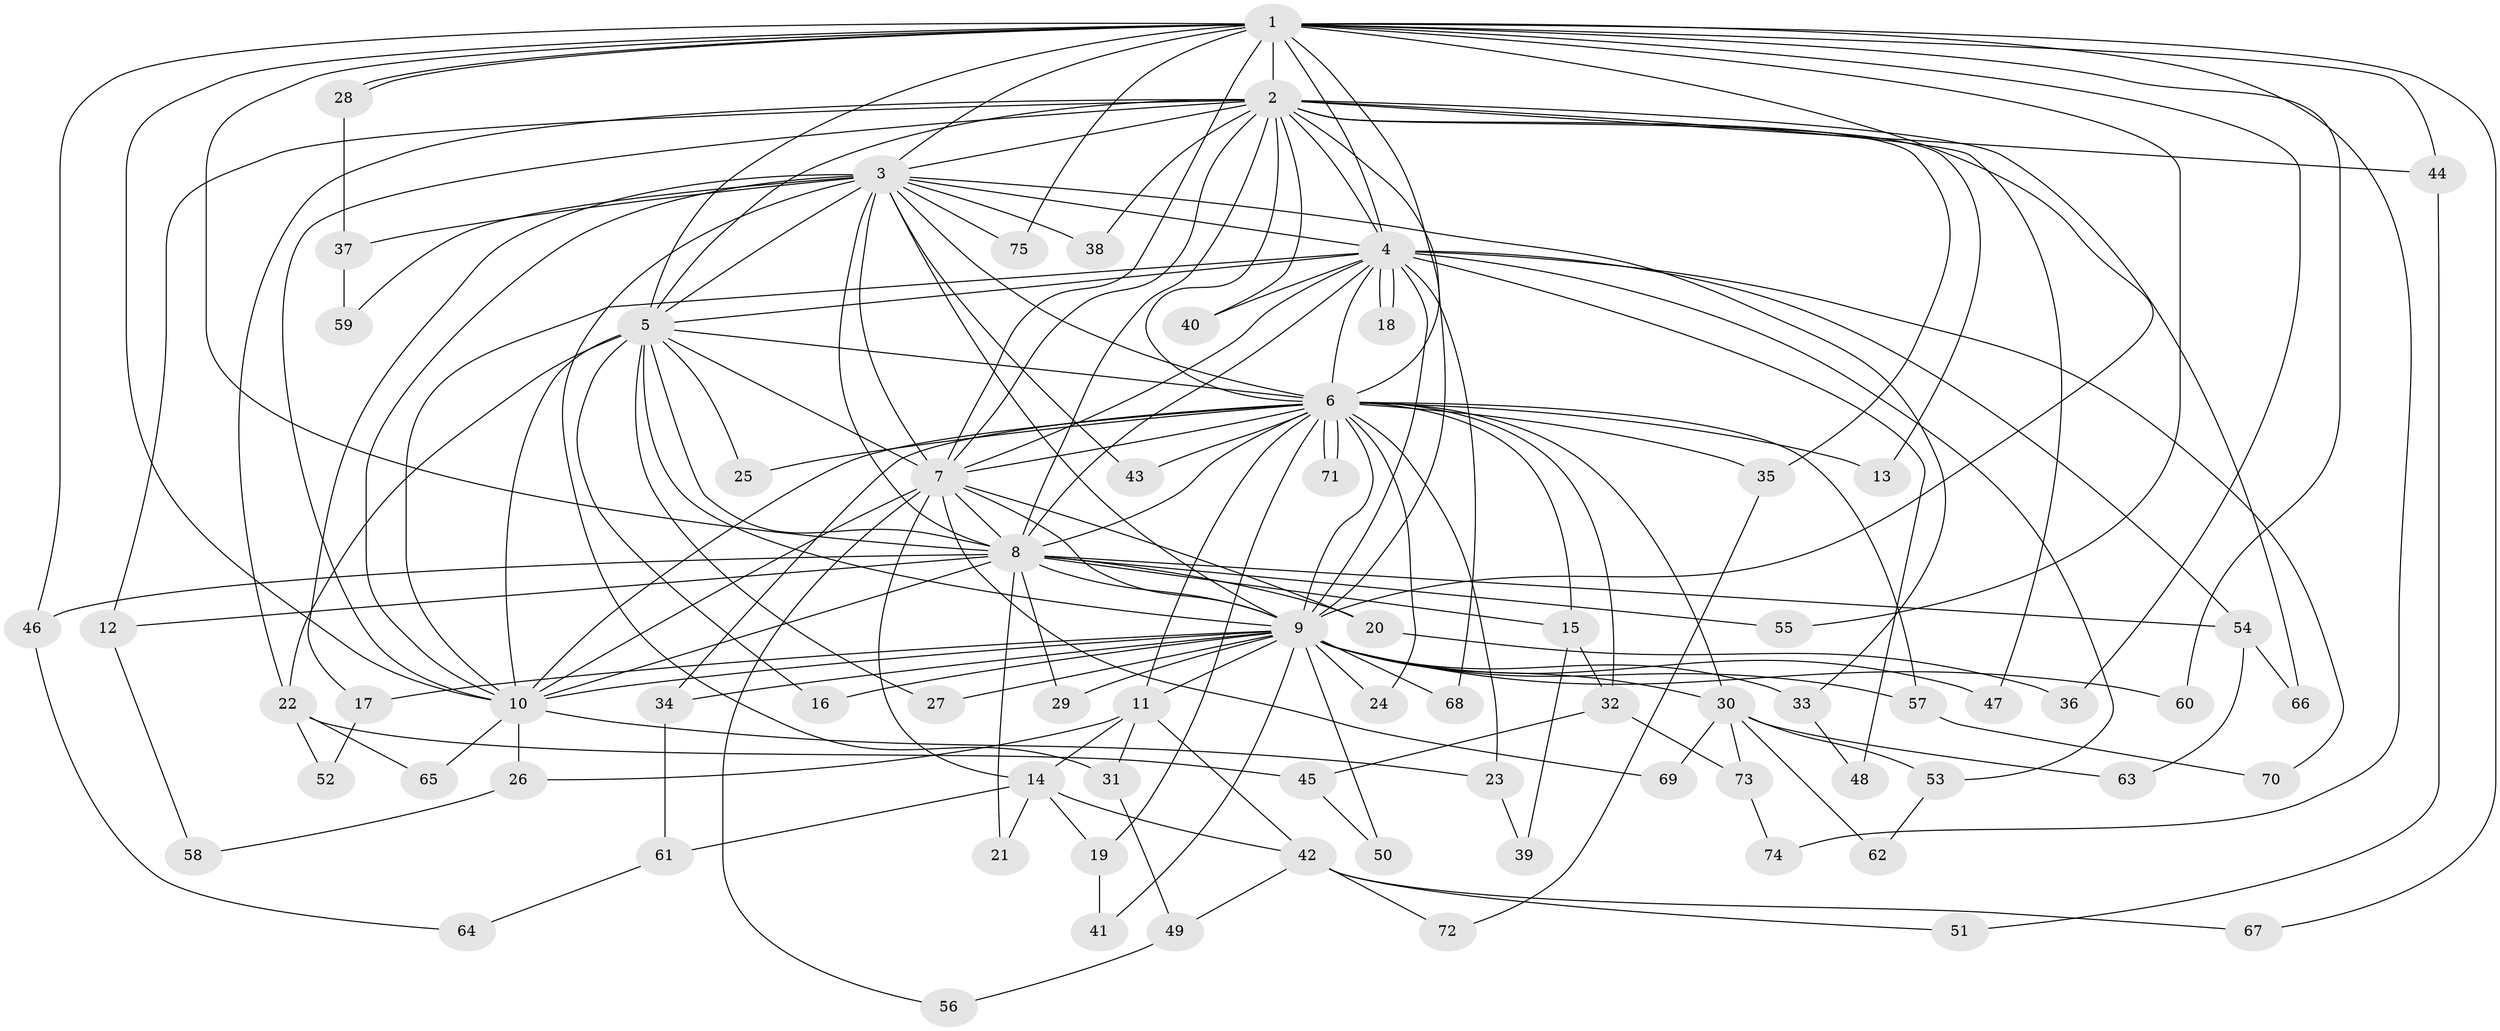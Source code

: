 // Generated by graph-tools (version 1.1) at 2025/11/02/27/25 16:11:02]
// undirected, 75 vertices, 175 edges
graph export_dot {
graph [start="1"]
  node [color=gray90,style=filled];
  1;
  2;
  3;
  4;
  5;
  6;
  7;
  8;
  9;
  10;
  11;
  12;
  13;
  14;
  15;
  16;
  17;
  18;
  19;
  20;
  21;
  22;
  23;
  24;
  25;
  26;
  27;
  28;
  29;
  30;
  31;
  32;
  33;
  34;
  35;
  36;
  37;
  38;
  39;
  40;
  41;
  42;
  43;
  44;
  45;
  46;
  47;
  48;
  49;
  50;
  51;
  52;
  53;
  54;
  55;
  56;
  57;
  58;
  59;
  60;
  61;
  62;
  63;
  64;
  65;
  66;
  67;
  68;
  69;
  70;
  71;
  72;
  73;
  74;
  75;
  1 -- 2;
  1 -- 3;
  1 -- 4;
  1 -- 5;
  1 -- 6;
  1 -- 7;
  1 -- 8;
  1 -- 9;
  1 -- 10;
  1 -- 28;
  1 -- 28;
  1 -- 36;
  1 -- 44;
  1 -- 46;
  1 -- 55;
  1 -- 60;
  1 -- 67;
  1 -- 74;
  1 -- 75;
  2 -- 3;
  2 -- 4;
  2 -- 5;
  2 -- 6;
  2 -- 7;
  2 -- 8;
  2 -- 9;
  2 -- 10;
  2 -- 12;
  2 -- 13;
  2 -- 22;
  2 -- 35;
  2 -- 38;
  2 -- 40;
  2 -- 44;
  2 -- 47;
  2 -- 66;
  3 -- 4;
  3 -- 5;
  3 -- 6;
  3 -- 7;
  3 -- 8;
  3 -- 9;
  3 -- 10;
  3 -- 17;
  3 -- 31;
  3 -- 33;
  3 -- 37;
  3 -- 38;
  3 -- 43;
  3 -- 59;
  3 -- 75;
  4 -- 5;
  4 -- 6;
  4 -- 7;
  4 -- 8;
  4 -- 9;
  4 -- 10;
  4 -- 18;
  4 -- 18;
  4 -- 40;
  4 -- 48;
  4 -- 53;
  4 -- 54;
  4 -- 68;
  4 -- 70;
  5 -- 6;
  5 -- 7;
  5 -- 8;
  5 -- 9;
  5 -- 10;
  5 -- 16;
  5 -- 22;
  5 -- 25;
  5 -- 27;
  6 -- 7;
  6 -- 8;
  6 -- 9;
  6 -- 10;
  6 -- 11;
  6 -- 13;
  6 -- 15;
  6 -- 19;
  6 -- 23;
  6 -- 24;
  6 -- 25;
  6 -- 30;
  6 -- 32;
  6 -- 34;
  6 -- 35;
  6 -- 43;
  6 -- 57;
  6 -- 71;
  6 -- 71;
  7 -- 8;
  7 -- 9;
  7 -- 10;
  7 -- 14;
  7 -- 20;
  7 -- 56;
  7 -- 69;
  8 -- 9;
  8 -- 10;
  8 -- 12;
  8 -- 15;
  8 -- 20;
  8 -- 21;
  8 -- 29;
  8 -- 46;
  8 -- 54;
  8 -- 55;
  9 -- 10;
  9 -- 11;
  9 -- 16;
  9 -- 17;
  9 -- 24;
  9 -- 27;
  9 -- 29;
  9 -- 30;
  9 -- 33;
  9 -- 34;
  9 -- 41;
  9 -- 47;
  9 -- 50;
  9 -- 57;
  9 -- 60;
  9 -- 68;
  10 -- 23;
  10 -- 26;
  10 -- 65;
  11 -- 14;
  11 -- 26;
  11 -- 31;
  11 -- 42;
  12 -- 58;
  14 -- 19;
  14 -- 21;
  14 -- 42;
  14 -- 61;
  15 -- 32;
  15 -- 39;
  17 -- 52;
  19 -- 41;
  20 -- 36;
  22 -- 45;
  22 -- 52;
  22 -- 65;
  23 -- 39;
  26 -- 58;
  28 -- 37;
  30 -- 53;
  30 -- 62;
  30 -- 63;
  30 -- 69;
  30 -- 73;
  31 -- 49;
  32 -- 45;
  32 -- 73;
  33 -- 48;
  34 -- 61;
  35 -- 72;
  37 -- 59;
  42 -- 49;
  42 -- 51;
  42 -- 67;
  42 -- 72;
  44 -- 51;
  45 -- 50;
  46 -- 64;
  49 -- 56;
  53 -- 62;
  54 -- 63;
  54 -- 66;
  57 -- 70;
  61 -- 64;
  73 -- 74;
}
